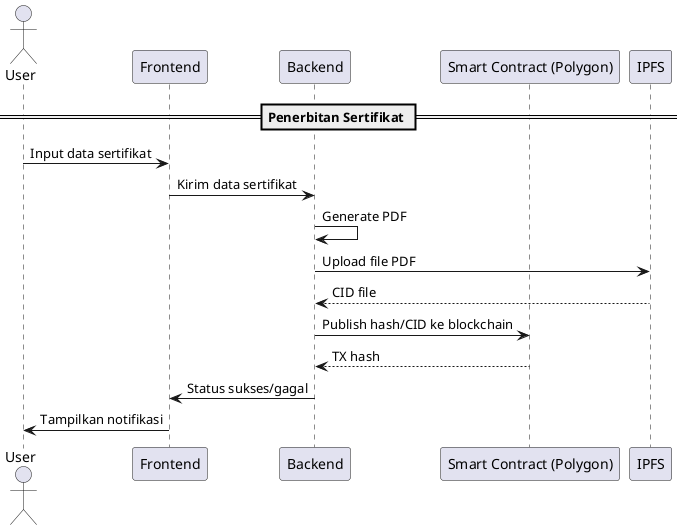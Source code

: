 @startuml
actor User
participant Frontend
participant Backend
participant "Smart Contract (Polygon)" as SC
participant IPFS

== Penerbitan Sertifikat ==
User -> Frontend: Input data sertifikat
Frontend -> Backend: Kirim data sertifikat
Backend -> Backend: Generate PDF
Backend -> IPFS: Upload file PDF
IPFS --> Backend: CID file
Backend -> SC: Publish hash/CID ke blockchain
SC --> Backend: TX hash
Backend -> Frontend: Status sukses/gagal
Frontend -> User: Tampilkan notifikasi
@enduml 